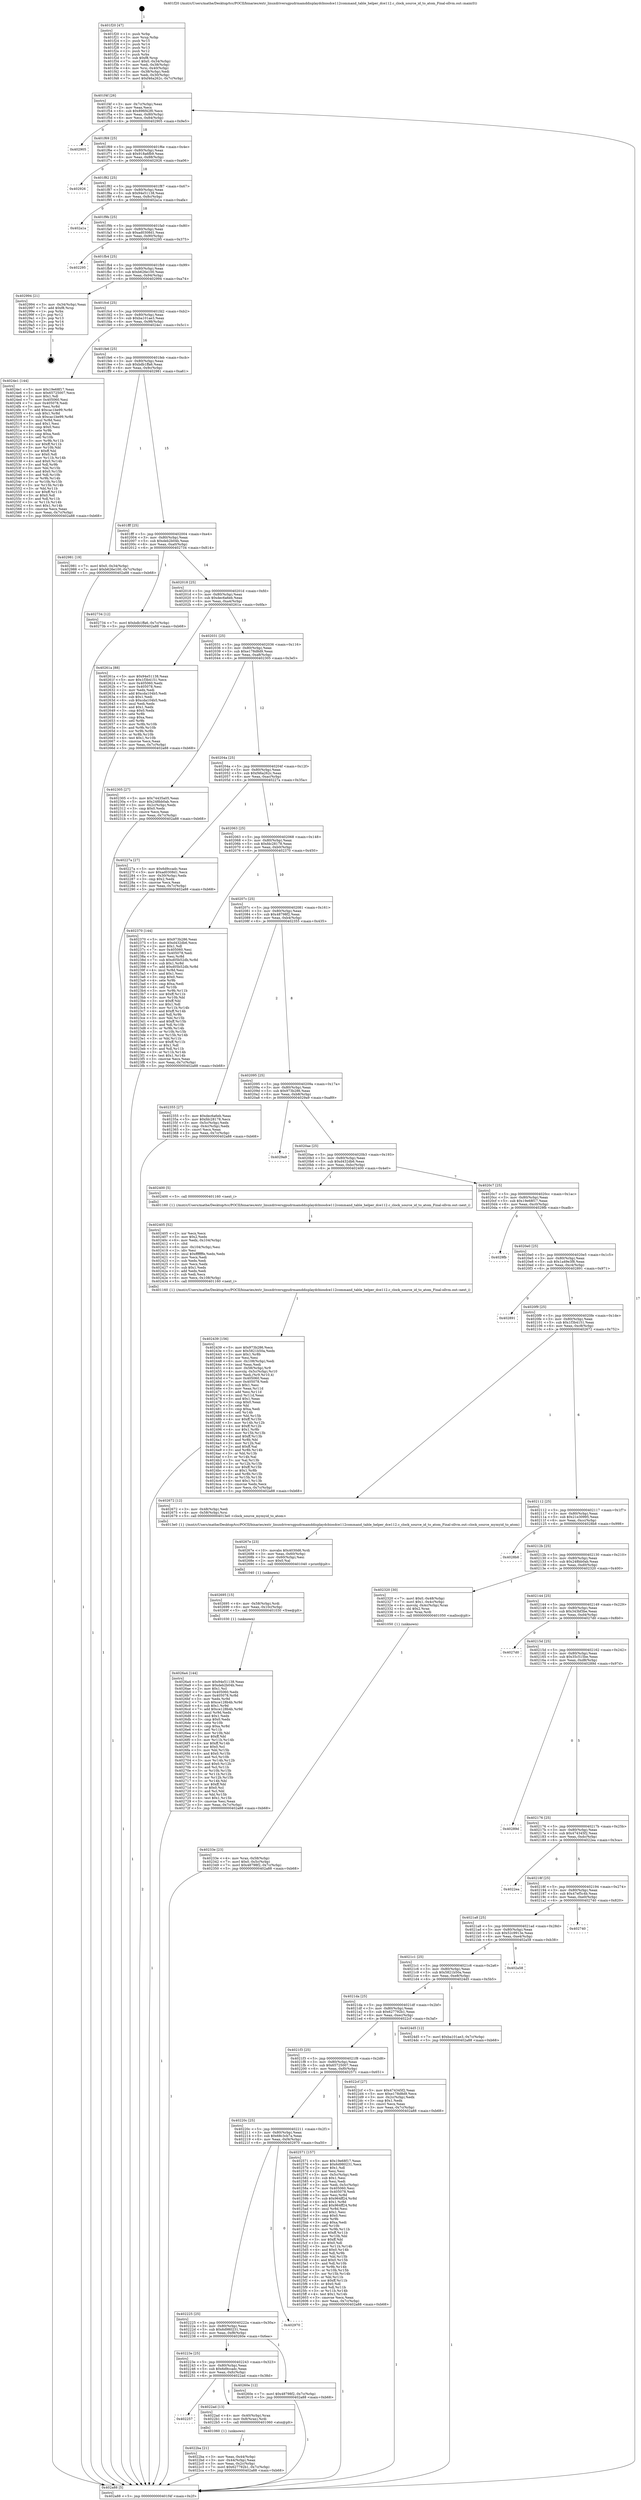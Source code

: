 digraph "0x401f20" {
  label = "0x401f20 (/mnt/c/Users/mathe/Desktop/tcc/POCII/binaries/extr_linuxdriversgpudrmamddisplaydcbiosdce112command_table_helper_dce112.c_clock_source_id_to_atom_Final-ollvm.out::main(0))"
  labelloc = "t"
  node[shape=record]

  Entry [label="",width=0.3,height=0.3,shape=circle,fillcolor=black,style=filled]
  "0x401f4f" [label="{
     0x401f4f [26]\l
     | [instrs]\l
     &nbsp;&nbsp;0x401f4f \<+3\>: mov -0x7c(%rbp),%eax\l
     &nbsp;&nbsp;0x401f52 \<+2\>: mov %eax,%ecx\l
     &nbsp;&nbsp;0x401f54 \<+6\>: sub $0x896f42f0,%ecx\l
     &nbsp;&nbsp;0x401f5a \<+3\>: mov %eax,-0x80(%rbp)\l
     &nbsp;&nbsp;0x401f5d \<+6\>: mov %ecx,-0x84(%rbp)\l
     &nbsp;&nbsp;0x401f63 \<+6\>: je 0000000000402905 \<main+0x9e5\>\l
  }"]
  "0x402905" [label="{
     0x402905\l
  }", style=dashed]
  "0x401f69" [label="{
     0x401f69 [25]\l
     | [instrs]\l
     &nbsp;&nbsp;0x401f69 \<+5\>: jmp 0000000000401f6e \<main+0x4e\>\l
     &nbsp;&nbsp;0x401f6e \<+3\>: mov -0x80(%rbp),%eax\l
     &nbsp;&nbsp;0x401f71 \<+5\>: sub $0x918a6fb9,%eax\l
     &nbsp;&nbsp;0x401f76 \<+6\>: mov %eax,-0x88(%rbp)\l
     &nbsp;&nbsp;0x401f7c \<+6\>: je 0000000000402926 \<main+0xa06\>\l
  }"]
  Exit [label="",width=0.3,height=0.3,shape=circle,fillcolor=black,style=filled,peripheries=2]
  "0x402926" [label="{
     0x402926\l
  }", style=dashed]
  "0x401f82" [label="{
     0x401f82 [25]\l
     | [instrs]\l
     &nbsp;&nbsp;0x401f82 \<+5\>: jmp 0000000000401f87 \<main+0x67\>\l
     &nbsp;&nbsp;0x401f87 \<+3\>: mov -0x80(%rbp),%eax\l
     &nbsp;&nbsp;0x401f8a \<+5\>: sub $0x94e51138,%eax\l
     &nbsp;&nbsp;0x401f8f \<+6\>: mov %eax,-0x8c(%rbp)\l
     &nbsp;&nbsp;0x401f95 \<+6\>: je 0000000000402a1a \<main+0xafa\>\l
  }"]
  "0x4026a4" [label="{
     0x4026a4 [144]\l
     | [instrs]\l
     &nbsp;&nbsp;0x4026a4 \<+5\>: mov $0x94e51138,%eax\l
     &nbsp;&nbsp;0x4026a9 \<+5\>: mov $0xdeb2b04b,%esi\l
     &nbsp;&nbsp;0x4026ae \<+2\>: mov $0x1,%cl\l
     &nbsp;&nbsp;0x4026b0 \<+7\>: mov 0x405060,%edx\l
     &nbsp;&nbsp;0x4026b7 \<+8\>: mov 0x405078,%r8d\l
     &nbsp;&nbsp;0x4026bf \<+3\>: mov %edx,%r9d\l
     &nbsp;&nbsp;0x4026c2 \<+7\>: sub $0xce128b4b,%r9d\l
     &nbsp;&nbsp;0x4026c9 \<+4\>: sub $0x1,%r9d\l
     &nbsp;&nbsp;0x4026cd \<+7\>: add $0xce128b4b,%r9d\l
     &nbsp;&nbsp;0x4026d4 \<+4\>: imul %r9d,%edx\l
     &nbsp;&nbsp;0x4026d8 \<+3\>: and $0x1,%edx\l
     &nbsp;&nbsp;0x4026db \<+3\>: cmp $0x0,%edx\l
     &nbsp;&nbsp;0x4026de \<+4\>: sete %r10b\l
     &nbsp;&nbsp;0x4026e2 \<+4\>: cmp $0xa,%r8d\l
     &nbsp;&nbsp;0x4026e6 \<+4\>: setl %r11b\l
     &nbsp;&nbsp;0x4026ea \<+3\>: mov %r10b,%bl\l
     &nbsp;&nbsp;0x4026ed \<+3\>: xor $0xff,%bl\l
     &nbsp;&nbsp;0x4026f0 \<+3\>: mov %r11b,%r14b\l
     &nbsp;&nbsp;0x4026f3 \<+4\>: xor $0xff,%r14b\l
     &nbsp;&nbsp;0x4026f7 \<+3\>: xor $0x0,%cl\l
     &nbsp;&nbsp;0x4026fa \<+3\>: mov %bl,%r15b\l
     &nbsp;&nbsp;0x4026fd \<+4\>: and $0x0,%r15b\l
     &nbsp;&nbsp;0x402701 \<+3\>: and %cl,%r10b\l
     &nbsp;&nbsp;0x402704 \<+3\>: mov %r14b,%r12b\l
     &nbsp;&nbsp;0x402707 \<+4\>: and $0x0,%r12b\l
     &nbsp;&nbsp;0x40270b \<+3\>: and %cl,%r11b\l
     &nbsp;&nbsp;0x40270e \<+3\>: or %r10b,%r15b\l
     &nbsp;&nbsp;0x402711 \<+3\>: or %r11b,%r12b\l
     &nbsp;&nbsp;0x402714 \<+3\>: xor %r12b,%r15b\l
     &nbsp;&nbsp;0x402717 \<+3\>: or %r14b,%bl\l
     &nbsp;&nbsp;0x40271a \<+3\>: xor $0xff,%bl\l
     &nbsp;&nbsp;0x40271d \<+3\>: or $0x0,%cl\l
     &nbsp;&nbsp;0x402720 \<+2\>: and %cl,%bl\l
     &nbsp;&nbsp;0x402722 \<+3\>: or %bl,%r15b\l
     &nbsp;&nbsp;0x402725 \<+4\>: test $0x1,%r15b\l
     &nbsp;&nbsp;0x402729 \<+3\>: cmovne %esi,%eax\l
     &nbsp;&nbsp;0x40272c \<+3\>: mov %eax,-0x7c(%rbp)\l
     &nbsp;&nbsp;0x40272f \<+5\>: jmp 0000000000402a88 \<main+0xb68\>\l
  }"]
  "0x402a1a" [label="{
     0x402a1a\l
  }", style=dashed]
  "0x401f9b" [label="{
     0x401f9b [25]\l
     | [instrs]\l
     &nbsp;&nbsp;0x401f9b \<+5\>: jmp 0000000000401fa0 \<main+0x80\>\l
     &nbsp;&nbsp;0x401fa0 \<+3\>: mov -0x80(%rbp),%eax\l
     &nbsp;&nbsp;0x401fa3 \<+5\>: sub $0xad0308d1,%eax\l
     &nbsp;&nbsp;0x401fa8 \<+6\>: mov %eax,-0x90(%rbp)\l
     &nbsp;&nbsp;0x401fae \<+6\>: je 0000000000402295 \<main+0x375\>\l
  }"]
  "0x402695" [label="{
     0x402695 [15]\l
     | [instrs]\l
     &nbsp;&nbsp;0x402695 \<+4\>: mov -0x58(%rbp),%rdi\l
     &nbsp;&nbsp;0x402699 \<+6\>: mov %eax,-0x10c(%rbp)\l
     &nbsp;&nbsp;0x40269f \<+5\>: call 0000000000401030 \<free@plt\>\l
     | [calls]\l
     &nbsp;&nbsp;0x401030 \{1\} (unknown)\l
  }"]
  "0x402295" [label="{
     0x402295\l
  }", style=dashed]
  "0x401fb4" [label="{
     0x401fb4 [25]\l
     | [instrs]\l
     &nbsp;&nbsp;0x401fb4 \<+5\>: jmp 0000000000401fb9 \<main+0x99\>\l
     &nbsp;&nbsp;0x401fb9 \<+3\>: mov -0x80(%rbp),%eax\l
     &nbsp;&nbsp;0x401fbc \<+5\>: sub $0xb626e100,%eax\l
     &nbsp;&nbsp;0x401fc1 \<+6\>: mov %eax,-0x94(%rbp)\l
     &nbsp;&nbsp;0x401fc7 \<+6\>: je 0000000000402994 \<main+0xa74\>\l
  }"]
  "0x40267e" [label="{
     0x40267e [23]\l
     | [instrs]\l
     &nbsp;&nbsp;0x40267e \<+10\>: movabs $0x4030d6,%rdi\l
     &nbsp;&nbsp;0x402688 \<+3\>: mov %eax,-0x60(%rbp)\l
     &nbsp;&nbsp;0x40268b \<+3\>: mov -0x60(%rbp),%esi\l
     &nbsp;&nbsp;0x40268e \<+2\>: mov $0x0,%al\l
     &nbsp;&nbsp;0x402690 \<+5\>: call 0000000000401040 \<printf@plt\>\l
     | [calls]\l
     &nbsp;&nbsp;0x401040 \{1\} (unknown)\l
  }"]
  "0x402994" [label="{
     0x402994 [21]\l
     | [instrs]\l
     &nbsp;&nbsp;0x402994 \<+3\>: mov -0x34(%rbp),%eax\l
     &nbsp;&nbsp;0x402997 \<+7\>: add $0xf8,%rsp\l
     &nbsp;&nbsp;0x40299e \<+1\>: pop %rbx\l
     &nbsp;&nbsp;0x40299f \<+2\>: pop %r12\l
     &nbsp;&nbsp;0x4029a1 \<+2\>: pop %r13\l
     &nbsp;&nbsp;0x4029a3 \<+2\>: pop %r14\l
     &nbsp;&nbsp;0x4029a5 \<+2\>: pop %r15\l
     &nbsp;&nbsp;0x4029a7 \<+1\>: pop %rbp\l
     &nbsp;&nbsp;0x4029a8 \<+1\>: ret\l
  }"]
  "0x401fcd" [label="{
     0x401fcd [25]\l
     | [instrs]\l
     &nbsp;&nbsp;0x401fcd \<+5\>: jmp 0000000000401fd2 \<main+0xb2\>\l
     &nbsp;&nbsp;0x401fd2 \<+3\>: mov -0x80(%rbp),%eax\l
     &nbsp;&nbsp;0x401fd5 \<+5\>: sub $0xba101ae3,%eax\l
     &nbsp;&nbsp;0x401fda \<+6\>: mov %eax,-0x98(%rbp)\l
     &nbsp;&nbsp;0x401fe0 \<+6\>: je 00000000004024e1 \<main+0x5c1\>\l
  }"]
  "0x402439" [label="{
     0x402439 [156]\l
     | [instrs]\l
     &nbsp;&nbsp;0x402439 \<+5\>: mov $0x973b286,%ecx\l
     &nbsp;&nbsp;0x40243e \<+5\>: mov $0x5821b50a,%edx\l
     &nbsp;&nbsp;0x402443 \<+3\>: mov $0x1,%r8b\l
     &nbsp;&nbsp;0x402446 \<+2\>: xor %esi,%esi\l
     &nbsp;&nbsp;0x402448 \<+6\>: mov -0x108(%rbp),%edi\l
     &nbsp;&nbsp;0x40244e \<+3\>: imul %eax,%edi\l
     &nbsp;&nbsp;0x402451 \<+4\>: mov -0x58(%rbp),%r9\l
     &nbsp;&nbsp;0x402455 \<+4\>: movslq -0x5c(%rbp),%r10\l
     &nbsp;&nbsp;0x402459 \<+4\>: mov %edi,(%r9,%r10,4)\l
     &nbsp;&nbsp;0x40245d \<+7\>: mov 0x405060,%eax\l
     &nbsp;&nbsp;0x402464 \<+7\>: mov 0x405078,%edi\l
     &nbsp;&nbsp;0x40246b \<+3\>: sub $0x1,%esi\l
     &nbsp;&nbsp;0x40246e \<+3\>: mov %eax,%r11d\l
     &nbsp;&nbsp;0x402471 \<+3\>: add %esi,%r11d\l
     &nbsp;&nbsp;0x402474 \<+4\>: imul %r11d,%eax\l
     &nbsp;&nbsp;0x402478 \<+3\>: and $0x1,%eax\l
     &nbsp;&nbsp;0x40247b \<+3\>: cmp $0x0,%eax\l
     &nbsp;&nbsp;0x40247e \<+3\>: sete %bl\l
     &nbsp;&nbsp;0x402481 \<+3\>: cmp $0xa,%edi\l
     &nbsp;&nbsp;0x402484 \<+4\>: setl %r14b\l
     &nbsp;&nbsp;0x402488 \<+3\>: mov %bl,%r15b\l
     &nbsp;&nbsp;0x40248b \<+4\>: xor $0xff,%r15b\l
     &nbsp;&nbsp;0x40248f \<+3\>: mov %r14b,%r12b\l
     &nbsp;&nbsp;0x402492 \<+4\>: xor $0xff,%r12b\l
     &nbsp;&nbsp;0x402496 \<+4\>: xor $0x1,%r8b\l
     &nbsp;&nbsp;0x40249a \<+3\>: mov %r15b,%r13b\l
     &nbsp;&nbsp;0x40249d \<+4\>: and $0xff,%r13b\l
     &nbsp;&nbsp;0x4024a1 \<+3\>: and %r8b,%bl\l
     &nbsp;&nbsp;0x4024a4 \<+3\>: mov %r12b,%al\l
     &nbsp;&nbsp;0x4024a7 \<+2\>: and $0xff,%al\l
     &nbsp;&nbsp;0x4024a9 \<+3\>: and %r8b,%r14b\l
     &nbsp;&nbsp;0x4024ac \<+3\>: or %bl,%r13b\l
     &nbsp;&nbsp;0x4024af \<+3\>: or %r14b,%al\l
     &nbsp;&nbsp;0x4024b2 \<+3\>: xor %al,%r13b\l
     &nbsp;&nbsp;0x4024b5 \<+3\>: or %r12b,%r15b\l
     &nbsp;&nbsp;0x4024b8 \<+4\>: xor $0xff,%r15b\l
     &nbsp;&nbsp;0x4024bc \<+4\>: or $0x1,%r8b\l
     &nbsp;&nbsp;0x4024c0 \<+3\>: and %r8b,%r15b\l
     &nbsp;&nbsp;0x4024c3 \<+3\>: or %r15b,%r13b\l
     &nbsp;&nbsp;0x4024c6 \<+4\>: test $0x1,%r13b\l
     &nbsp;&nbsp;0x4024ca \<+3\>: cmovne %edx,%ecx\l
     &nbsp;&nbsp;0x4024cd \<+3\>: mov %ecx,-0x7c(%rbp)\l
     &nbsp;&nbsp;0x4024d0 \<+5\>: jmp 0000000000402a88 \<main+0xb68\>\l
  }"]
  "0x4024e1" [label="{
     0x4024e1 [144]\l
     | [instrs]\l
     &nbsp;&nbsp;0x4024e1 \<+5\>: mov $0x19e68f17,%eax\l
     &nbsp;&nbsp;0x4024e6 \<+5\>: mov $0x65725007,%ecx\l
     &nbsp;&nbsp;0x4024eb \<+2\>: mov $0x1,%dl\l
     &nbsp;&nbsp;0x4024ed \<+7\>: mov 0x405060,%esi\l
     &nbsp;&nbsp;0x4024f4 \<+7\>: mov 0x405078,%edi\l
     &nbsp;&nbsp;0x4024fb \<+3\>: mov %esi,%r8d\l
     &nbsp;&nbsp;0x4024fe \<+7\>: add $0xcac1be99,%r8d\l
     &nbsp;&nbsp;0x402505 \<+4\>: sub $0x1,%r8d\l
     &nbsp;&nbsp;0x402509 \<+7\>: sub $0xcac1be99,%r8d\l
     &nbsp;&nbsp;0x402510 \<+4\>: imul %r8d,%esi\l
     &nbsp;&nbsp;0x402514 \<+3\>: and $0x1,%esi\l
     &nbsp;&nbsp;0x402517 \<+3\>: cmp $0x0,%esi\l
     &nbsp;&nbsp;0x40251a \<+4\>: sete %r9b\l
     &nbsp;&nbsp;0x40251e \<+3\>: cmp $0xa,%edi\l
     &nbsp;&nbsp;0x402521 \<+4\>: setl %r10b\l
     &nbsp;&nbsp;0x402525 \<+3\>: mov %r9b,%r11b\l
     &nbsp;&nbsp;0x402528 \<+4\>: xor $0xff,%r11b\l
     &nbsp;&nbsp;0x40252c \<+3\>: mov %r10b,%bl\l
     &nbsp;&nbsp;0x40252f \<+3\>: xor $0xff,%bl\l
     &nbsp;&nbsp;0x402532 \<+3\>: xor $0x0,%dl\l
     &nbsp;&nbsp;0x402535 \<+3\>: mov %r11b,%r14b\l
     &nbsp;&nbsp;0x402538 \<+4\>: and $0x0,%r14b\l
     &nbsp;&nbsp;0x40253c \<+3\>: and %dl,%r9b\l
     &nbsp;&nbsp;0x40253f \<+3\>: mov %bl,%r15b\l
     &nbsp;&nbsp;0x402542 \<+4\>: and $0x0,%r15b\l
     &nbsp;&nbsp;0x402546 \<+3\>: and %dl,%r10b\l
     &nbsp;&nbsp;0x402549 \<+3\>: or %r9b,%r14b\l
     &nbsp;&nbsp;0x40254c \<+3\>: or %r10b,%r15b\l
     &nbsp;&nbsp;0x40254f \<+3\>: xor %r15b,%r14b\l
     &nbsp;&nbsp;0x402552 \<+3\>: or %bl,%r11b\l
     &nbsp;&nbsp;0x402555 \<+4\>: xor $0xff,%r11b\l
     &nbsp;&nbsp;0x402559 \<+3\>: or $0x0,%dl\l
     &nbsp;&nbsp;0x40255c \<+3\>: and %dl,%r11b\l
     &nbsp;&nbsp;0x40255f \<+3\>: or %r11b,%r14b\l
     &nbsp;&nbsp;0x402562 \<+4\>: test $0x1,%r14b\l
     &nbsp;&nbsp;0x402566 \<+3\>: cmovne %ecx,%eax\l
     &nbsp;&nbsp;0x402569 \<+3\>: mov %eax,-0x7c(%rbp)\l
     &nbsp;&nbsp;0x40256c \<+5\>: jmp 0000000000402a88 \<main+0xb68\>\l
  }"]
  "0x401fe6" [label="{
     0x401fe6 [25]\l
     | [instrs]\l
     &nbsp;&nbsp;0x401fe6 \<+5\>: jmp 0000000000401feb \<main+0xcb\>\l
     &nbsp;&nbsp;0x401feb \<+3\>: mov -0x80(%rbp),%eax\l
     &nbsp;&nbsp;0x401fee \<+5\>: sub $0xbdb1ffa6,%eax\l
     &nbsp;&nbsp;0x401ff3 \<+6\>: mov %eax,-0x9c(%rbp)\l
     &nbsp;&nbsp;0x401ff9 \<+6\>: je 0000000000402981 \<main+0xa61\>\l
  }"]
  "0x402405" [label="{
     0x402405 [52]\l
     | [instrs]\l
     &nbsp;&nbsp;0x402405 \<+2\>: xor %ecx,%ecx\l
     &nbsp;&nbsp;0x402407 \<+5\>: mov $0x2,%edx\l
     &nbsp;&nbsp;0x40240c \<+6\>: mov %edx,-0x104(%rbp)\l
     &nbsp;&nbsp;0x402412 \<+1\>: cltd\l
     &nbsp;&nbsp;0x402413 \<+6\>: mov -0x104(%rbp),%esi\l
     &nbsp;&nbsp;0x402419 \<+2\>: idiv %esi\l
     &nbsp;&nbsp;0x40241b \<+6\>: imul $0xfffffffe,%edx,%edx\l
     &nbsp;&nbsp;0x402421 \<+2\>: mov %ecx,%edi\l
     &nbsp;&nbsp;0x402423 \<+2\>: sub %edx,%edi\l
     &nbsp;&nbsp;0x402425 \<+2\>: mov %ecx,%edx\l
     &nbsp;&nbsp;0x402427 \<+3\>: sub $0x1,%edx\l
     &nbsp;&nbsp;0x40242a \<+2\>: add %edx,%edi\l
     &nbsp;&nbsp;0x40242c \<+2\>: sub %edi,%ecx\l
     &nbsp;&nbsp;0x40242e \<+6\>: mov %ecx,-0x108(%rbp)\l
     &nbsp;&nbsp;0x402434 \<+5\>: call 0000000000401160 \<next_i\>\l
     | [calls]\l
     &nbsp;&nbsp;0x401160 \{1\} (/mnt/c/Users/mathe/Desktop/tcc/POCII/binaries/extr_linuxdriversgpudrmamddisplaydcbiosdce112command_table_helper_dce112.c_clock_source_id_to_atom_Final-ollvm.out::next_i)\l
  }"]
  "0x402981" [label="{
     0x402981 [19]\l
     | [instrs]\l
     &nbsp;&nbsp;0x402981 \<+7\>: movl $0x0,-0x34(%rbp)\l
     &nbsp;&nbsp;0x402988 \<+7\>: movl $0xb626e100,-0x7c(%rbp)\l
     &nbsp;&nbsp;0x40298f \<+5\>: jmp 0000000000402a88 \<main+0xb68\>\l
  }"]
  "0x401fff" [label="{
     0x401fff [25]\l
     | [instrs]\l
     &nbsp;&nbsp;0x401fff \<+5\>: jmp 0000000000402004 \<main+0xe4\>\l
     &nbsp;&nbsp;0x402004 \<+3\>: mov -0x80(%rbp),%eax\l
     &nbsp;&nbsp;0x402007 \<+5\>: sub $0xdeb2b04b,%eax\l
     &nbsp;&nbsp;0x40200c \<+6\>: mov %eax,-0xa0(%rbp)\l
     &nbsp;&nbsp;0x402012 \<+6\>: je 0000000000402734 \<main+0x814\>\l
  }"]
  "0x40233e" [label="{
     0x40233e [23]\l
     | [instrs]\l
     &nbsp;&nbsp;0x40233e \<+4\>: mov %rax,-0x58(%rbp)\l
     &nbsp;&nbsp;0x402342 \<+7\>: movl $0x0,-0x5c(%rbp)\l
     &nbsp;&nbsp;0x402349 \<+7\>: movl $0x48798f2,-0x7c(%rbp)\l
     &nbsp;&nbsp;0x402350 \<+5\>: jmp 0000000000402a88 \<main+0xb68\>\l
  }"]
  "0x402734" [label="{
     0x402734 [12]\l
     | [instrs]\l
     &nbsp;&nbsp;0x402734 \<+7\>: movl $0xbdb1ffa6,-0x7c(%rbp)\l
     &nbsp;&nbsp;0x40273b \<+5\>: jmp 0000000000402a88 \<main+0xb68\>\l
  }"]
  "0x402018" [label="{
     0x402018 [25]\l
     | [instrs]\l
     &nbsp;&nbsp;0x402018 \<+5\>: jmp 000000000040201d \<main+0xfd\>\l
     &nbsp;&nbsp;0x40201d \<+3\>: mov -0x80(%rbp),%eax\l
     &nbsp;&nbsp;0x402020 \<+5\>: sub $0xdec6a6eb,%eax\l
     &nbsp;&nbsp;0x402025 \<+6\>: mov %eax,-0xa4(%rbp)\l
     &nbsp;&nbsp;0x40202b \<+6\>: je 000000000040261a \<main+0x6fa\>\l
  }"]
  "0x4022ba" [label="{
     0x4022ba [21]\l
     | [instrs]\l
     &nbsp;&nbsp;0x4022ba \<+3\>: mov %eax,-0x44(%rbp)\l
     &nbsp;&nbsp;0x4022bd \<+3\>: mov -0x44(%rbp),%eax\l
     &nbsp;&nbsp;0x4022c0 \<+3\>: mov %eax,-0x2c(%rbp)\l
     &nbsp;&nbsp;0x4022c3 \<+7\>: movl $0x627792b1,-0x7c(%rbp)\l
     &nbsp;&nbsp;0x4022ca \<+5\>: jmp 0000000000402a88 \<main+0xb68\>\l
  }"]
  "0x40261a" [label="{
     0x40261a [88]\l
     | [instrs]\l
     &nbsp;&nbsp;0x40261a \<+5\>: mov $0x94e51138,%eax\l
     &nbsp;&nbsp;0x40261f \<+5\>: mov $0x1f3b4151,%ecx\l
     &nbsp;&nbsp;0x402624 \<+7\>: mov 0x405060,%edx\l
     &nbsp;&nbsp;0x40262b \<+7\>: mov 0x405078,%esi\l
     &nbsp;&nbsp;0x402632 \<+2\>: mov %edx,%edi\l
     &nbsp;&nbsp;0x402634 \<+6\>: add $0xcda104b5,%edi\l
     &nbsp;&nbsp;0x40263a \<+3\>: sub $0x1,%edi\l
     &nbsp;&nbsp;0x40263d \<+6\>: sub $0xcda104b5,%edi\l
     &nbsp;&nbsp;0x402643 \<+3\>: imul %edi,%edx\l
     &nbsp;&nbsp;0x402646 \<+3\>: and $0x1,%edx\l
     &nbsp;&nbsp;0x402649 \<+3\>: cmp $0x0,%edx\l
     &nbsp;&nbsp;0x40264c \<+4\>: sete %r8b\l
     &nbsp;&nbsp;0x402650 \<+3\>: cmp $0xa,%esi\l
     &nbsp;&nbsp;0x402653 \<+4\>: setl %r9b\l
     &nbsp;&nbsp;0x402657 \<+3\>: mov %r8b,%r10b\l
     &nbsp;&nbsp;0x40265a \<+3\>: and %r9b,%r10b\l
     &nbsp;&nbsp;0x40265d \<+3\>: xor %r9b,%r8b\l
     &nbsp;&nbsp;0x402660 \<+3\>: or %r8b,%r10b\l
     &nbsp;&nbsp;0x402663 \<+4\>: test $0x1,%r10b\l
     &nbsp;&nbsp;0x402667 \<+3\>: cmovne %ecx,%eax\l
     &nbsp;&nbsp;0x40266a \<+3\>: mov %eax,-0x7c(%rbp)\l
     &nbsp;&nbsp;0x40266d \<+5\>: jmp 0000000000402a88 \<main+0xb68\>\l
  }"]
  "0x402031" [label="{
     0x402031 [25]\l
     | [instrs]\l
     &nbsp;&nbsp;0x402031 \<+5\>: jmp 0000000000402036 \<main+0x116\>\l
     &nbsp;&nbsp;0x402036 \<+3\>: mov -0x80(%rbp),%eax\l
     &nbsp;&nbsp;0x402039 \<+5\>: sub $0xe178d8d9,%eax\l
     &nbsp;&nbsp;0x40203e \<+6\>: mov %eax,-0xa8(%rbp)\l
     &nbsp;&nbsp;0x402044 \<+6\>: je 0000000000402305 \<main+0x3e5\>\l
  }"]
  "0x402257" [label="{
     0x402257\l
  }", style=dashed]
  "0x402305" [label="{
     0x402305 [27]\l
     | [instrs]\l
     &nbsp;&nbsp;0x402305 \<+5\>: mov $0x74435a05,%eax\l
     &nbsp;&nbsp;0x40230a \<+5\>: mov $0x248bb0ab,%ecx\l
     &nbsp;&nbsp;0x40230f \<+3\>: mov -0x2c(%rbp),%edx\l
     &nbsp;&nbsp;0x402312 \<+3\>: cmp $0x0,%edx\l
     &nbsp;&nbsp;0x402315 \<+3\>: cmove %ecx,%eax\l
     &nbsp;&nbsp;0x402318 \<+3\>: mov %eax,-0x7c(%rbp)\l
     &nbsp;&nbsp;0x40231b \<+5\>: jmp 0000000000402a88 \<main+0xb68\>\l
  }"]
  "0x40204a" [label="{
     0x40204a [25]\l
     | [instrs]\l
     &nbsp;&nbsp;0x40204a \<+5\>: jmp 000000000040204f \<main+0x12f\>\l
     &nbsp;&nbsp;0x40204f \<+3\>: mov -0x80(%rbp),%eax\l
     &nbsp;&nbsp;0x402052 \<+5\>: sub $0xf46a262c,%eax\l
     &nbsp;&nbsp;0x402057 \<+6\>: mov %eax,-0xac(%rbp)\l
     &nbsp;&nbsp;0x40205d \<+6\>: je 000000000040227a \<main+0x35a\>\l
  }"]
  "0x4022ad" [label="{
     0x4022ad [13]\l
     | [instrs]\l
     &nbsp;&nbsp;0x4022ad \<+4\>: mov -0x40(%rbp),%rax\l
     &nbsp;&nbsp;0x4022b1 \<+4\>: mov 0x8(%rax),%rdi\l
     &nbsp;&nbsp;0x4022b5 \<+5\>: call 0000000000401060 \<atoi@plt\>\l
     | [calls]\l
     &nbsp;&nbsp;0x401060 \{1\} (unknown)\l
  }"]
  "0x40227a" [label="{
     0x40227a [27]\l
     | [instrs]\l
     &nbsp;&nbsp;0x40227a \<+5\>: mov $0x6d9ccadc,%eax\l
     &nbsp;&nbsp;0x40227f \<+5\>: mov $0xad0308d1,%ecx\l
     &nbsp;&nbsp;0x402284 \<+3\>: mov -0x30(%rbp),%edx\l
     &nbsp;&nbsp;0x402287 \<+3\>: cmp $0x2,%edx\l
     &nbsp;&nbsp;0x40228a \<+3\>: cmovne %ecx,%eax\l
     &nbsp;&nbsp;0x40228d \<+3\>: mov %eax,-0x7c(%rbp)\l
     &nbsp;&nbsp;0x402290 \<+5\>: jmp 0000000000402a88 \<main+0xb68\>\l
  }"]
  "0x402063" [label="{
     0x402063 [25]\l
     | [instrs]\l
     &nbsp;&nbsp;0x402063 \<+5\>: jmp 0000000000402068 \<main+0x148\>\l
     &nbsp;&nbsp;0x402068 \<+3\>: mov -0x80(%rbp),%eax\l
     &nbsp;&nbsp;0x40206b \<+5\>: sub $0xfdc28178,%eax\l
     &nbsp;&nbsp;0x402070 \<+6\>: mov %eax,-0xb0(%rbp)\l
     &nbsp;&nbsp;0x402076 \<+6\>: je 0000000000402370 \<main+0x450\>\l
  }"]
  "0x402a88" [label="{
     0x402a88 [5]\l
     | [instrs]\l
     &nbsp;&nbsp;0x402a88 \<+5\>: jmp 0000000000401f4f \<main+0x2f\>\l
  }"]
  "0x401f20" [label="{
     0x401f20 [47]\l
     | [instrs]\l
     &nbsp;&nbsp;0x401f20 \<+1\>: push %rbp\l
     &nbsp;&nbsp;0x401f21 \<+3\>: mov %rsp,%rbp\l
     &nbsp;&nbsp;0x401f24 \<+2\>: push %r15\l
     &nbsp;&nbsp;0x401f26 \<+2\>: push %r14\l
     &nbsp;&nbsp;0x401f28 \<+2\>: push %r13\l
     &nbsp;&nbsp;0x401f2a \<+2\>: push %r12\l
     &nbsp;&nbsp;0x401f2c \<+1\>: push %rbx\l
     &nbsp;&nbsp;0x401f2d \<+7\>: sub $0xf8,%rsp\l
     &nbsp;&nbsp;0x401f34 \<+7\>: movl $0x0,-0x34(%rbp)\l
     &nbsp;&nbsp;0x401f3b \<+3\>: mov %edi,-0x38(%rbp)\l
     &nbsp;&nbsp;0x401f3e \<+4\>: mov %rsi,-0x40(%rbp)\l
     &nbsp;&nbsp;0x401f42 \<+3\>: mov -0x38(%rbp),%edi\l
     &nbsp;&nbsp;0x401f45 \<+3\>: mov %edi,-0x30(%rbp)\l
     &nbsp;&nbsp;0x401f48 \<+7\>: movl $0xf46a262c,-0x7c(%rbp)\l
  }"]
  "0x40223e" [label="{
     0x40223e [25]\l
     | [instrs]\l
     &nbsp;&nbsp;0x40223e \<+5\>: jmp 0000000000402243 \<main+0x323\>\l
     &nbsp;&nbsp;0x402243 \<+3\>: mov -0x80(%rbp),%eax\l
     &nbsp;&nbsp;0x402246 \<+5\>: sub $0x6d9ccadc,%eax\l
     &nbsp;&nbsp;0x40224b \<+6\>: mov %eax,-0xfc(%rbp)\l
     &nbsp;&nbsp;0x402251 \<+6\>: je 00000000004022ad \<main+0x38d\>\l
  }"]
  "0x402370" [label="{
     0x402370 [144]\l
     | [instrs]\l
     &nbsp;&nbsp;0x402370 \<+5\>: mov $0x973b286,%eax\l
     &nbsp;&nbsp;0x402375 \<+5\>: mov $0xd432db6,%ecx\l
     &nbsp;&nbsp;0x40237a \<+2\>: mov $0x1,%dl\l
     &nbsp;&nbsp;0x40237c \<+7\>: mov 0x405060,%esi\l
     &nbsp;&nbsp;0x402383 \<+7\>: mov 0x405078,%edi\l
     &nbsp;&nbsp;0x40238a \<+3\>: mov %esi,%r8d\l
     &nbsp;&nbsp;0x40238d \<+7\>: sub $0xd05b52db,%r8d\l
     &nbsp;&nbsp;0x402394 \<+4\>: sub $0x1,%r8d\l
     &nbsp;&nbsp;0x402398 \<+7\>: add $0xd05b52db,%r8d\l
     &nbsp;&nbsp;0x40239f \<+4\>: imul %r8d,%esi\l
     &nbsp;&nbsp;0x4023a3 \<+3\>: and $0x1,%esi\l
     &nbsp;&nbsp;0x4023a6 \<+3\>: cmp $0x0,%esi\l
     &nbsp;&nbsp;0x4023a9 \<+4\>: sete %r9b\l
     &nbsp;&nbsp;0x4023ad \<+3\>: cmp $0xa,%edi\l
     &nbsp;&nbsp;0x4023b0 \<+4\>: setl %r10b\l
     &nbsp;&nbsp;0x4023b4 \<+3\>: mov %r9b,%r11b\l
     &nbsp;&nbsp;0x4023b7 \<+4\>: xor $0xff,%r11b\l
     &nbsp;&nbsp;0x4023bb \<+3\>: mov %r10b,%bl\l
     &nbsp;&nbsp;0x4023be \<+3\>: xor $0xff,%bl\l
     &nbsp;&nbsp;0x4023c1 \<+3\>: xor $0x1,%dl\l
     &nbsp;&nbsp;0x4023c4 \<+3\>: mov %r11b,%r14b\l
     &nbsp;&nbsp;0x4023c7 \<+4\>: and $0xff,%r14b\l
     &nbsp;&nbsp;0x4023cb \<+3\>: and %dl,%r9b\l
     &nbsp;&nbsp;0x4023ce \<+3\>: mov %bl,%r15b\l
     &nbsp;&nbsp;0x4023d1 \<+4\>: and $0xff,%r15b\l
     &nbsp;&nbsp;0x4023d5 \<+3\>: and %dl,%r10b\l
     &nbsp;&nbsp;0x4023d8 \<+3\>: or %r9b,%r14b\l
     &nbsp;&nbsp;0x4023db \<+3\>: or %r10b,%r15b\l
     &nbsp;&nbsp;0x4023de \<+3\>: xor %r15b,%r14b\l
     &nbsp;&nbsp;0x4023e1 \<+3\>: or %bl,%r11b\l
     &nbsp;&nbsp;0x4023e4 \<+4\>: xor $0xff,%r11b\l
     &nbsp;&nbsp;0x4023e8 \<+3\>: or $0x1,%dl\l
     &nbsp;&nbsp;0x4023eb \<+3\>: and %dl,%r11b\l
     &nbsp;&nbsp;0x4023ee \<+3\>: or %r11b,%r14b\l
     &nbsp;&nbsp;0x4023f1 \<+4\>: test $0x1,%r14b\l
     &nbsp;&nbsp;0x4023f5 \<+3\>: cmovne %ecx,%eax\l
     &nbsp;&nbsp;0x4023f8 \<+3\>: mov %eax,-0x7c(%rbp)\l
     &nbsp;&nbsp;0x4023fb \<+5\>: jmp 0000000000402a88 \<main+0xb68\>\l
  }"]
  "0x40207c" [label="{
     0x40207c [25]\l
     | [instrs]\l
     &nbsp;&nbsp;0x40207c \<+5\>: jmp 0000000000402081 \<main+0x161\>\l
     &nbsp;&nbsp;0x402081 \<+3\>: mov -0x80(%rbp),%eax\l
     &nbsp;&nbsp;0x402084 \<+5\>: sub $0x48798f2,%eax\l
     &nbsp;&nbsp;0x402089 \<+6\>: mov %eax,-0xb4(%rbp)\l
     &nbsp;&nbsp;0x40208f \<+6\>: je 0000000000402355 \<main+0x435\>\l
  }"]
  "0x40260e" [label="{
     0x40260e [12]\l
     | [instrs]\l
     &nbsp;&nbsp;0x40260e \<+7\>: movl $0x48798f2,-0x7c(%rbp)\l
     &nbsp;&nbsp;0x402615 \<+5\>: jmp 0000000000402a88 \<main+0xb68\>\l
  }"]
  "0x402355" [label="{
     0x402355 [27]\l
     | [instrs]\l
     &nbsp;&nbsp;0x402355 \<+5\>: mov $0xdec6a6eb,%eax\l
     &nbsp;&nbsp;0x40235a \<+5\>: mov $0xfdc28178,%ecx\l
     &nbsp;&nbsp;0x40235f \<+3\>: mov -0x5c(%rbp),%edx\l
     &nbsp;&nbsp;0x402362 \<+3\>: cmp -0x4c(%rbp),%edx\l
     &nbsp;&nbsp;0x402365 \<+3\>: cmovl %ecx,%eax\l
     &nbsp;&nbsp;0x402368 \<+3\>: mov %eax,-0x7c(%rbp)\l
     &nbsp;&nbsp;0x40236b \<+5\>: jmp 0000000000402a88 \<main+0xb68\>\l
  }"]
  "0x402095" [label="{
     0x402095 [25]\l
     | [instrs]\l
     &nbsp;&nbsp;0x402095 \<+5\>: jmp 000000000040209a \<main+0x17a\>\l
     &nbsp;&nbsp;0x40209a \<+3\>: mov -0x80(%rbp),%eax\l
     &nbsp;&nbsp;0x40209d \<+5\>: sub $0x973b286,%eax\l
     &nbsp;&nbsp;0x4020a2 \<+6\>: mov %eax,-0xb8(%rbp)\l
     &nbsp;&nbsp;0x4020a8 \<+6\>: je 00000000004029a9 \<main+0xa89\>\l
  }"]
  "0x402225" [label="{
     0x402225 [25]\l
     | [instrs]\l
     &nbsp;&nbsp;0x402225 \<+5\>: jmp 000000000040222a \<main+0x30a\>\l
     &nbsp;&nbsp;0x40222a \<+3\>: mov -0x80(%rbp),%eax\l
     &nbsp;&nbsp;0x40222d \<+5\>: sub $0x6d980231,%eax\l
     &nbsp;&nbsp;0x402232 \<+6\>: mov %eax,-0xf8(%rbp)\l
     &nbsp;&nbsp;0x402238 \<+6\>: je 000000000040260e \<main+0x6ee\>\l
  }"]
  "0x4029a9" [label="{
     0x4029a9\l
  }", style=dashed]
  "0x4020ae" [label="{
     0x4020ae [25]\l
     | [instrs]\l
     &nbsp;&nbsp;0x4020ae \<+5\>: jmp 00000000004020b3 \<main+0x193\>\l
     &nbsp;&nbsp;0x4020b3 \<+3\>: mov -0x80(%rbp),%eax\l
     &nbsp;&nbsp;0x4020b6 \<+5\>: sub $0xd432db6,%eax\l
     &nbsp;&nbsp;0x4020bb \<+6\>: mov %eax,-0xbc(%rbp)\l
     &nbsp;&nbsp;0x4020c1 \<+6\>: je 0000000000402400 \<main+0x4e0\>\l
  }"]
  "0x402970" [label="{
     0x402970\l
  }", style=dashed]
  "0x402400" [label="{
     0x402400 [5]\l
     | [instrs]\l
     &nbsp;&nbsp;0x402400 \<+5\>: call 0000000000401160 \<next_i\>\l
     | [calls]\l
     &nbsp;&nbsp;0x401160 \{1\} (/mnt/c/Users/mathe/Desktop/tcc/POCII/binaries/extr_linuxdriversgpudrmamddisplaydcbiosdce112command_table_helper_dce112.c_clock_source_id_to_atom_Final-ollvm.out::next_i)\l
  }"]
  "0x4020c7" [label="{
     0x4020c7 [25]\l
     | [instrs]\l
     &nbsp;&nbsp;0x4020c7 \<+5\>: jmp 00000000004020cc \<main+0x1ac\>\l
     &nbsp;&nbsp;0x4020cc \<+3\>: mov -0x80(%rbp),%eax\l
     &nbsp;&nbsp;0x4020cf \<+5\>: sub $0x19e68f17,%eax\l
     &nbsp;&nbsp;0x4020d4 \<+6\>: mov %eax,-0xc0(%rbp)\l
     &nbsp;&nbsp;0x4020da \<+6\>: je 00000000004029fb \<main+0xadb\>\l
  }"]
  "0x40220c" [label="{
     0x40220c [25]\l
     | [instrs]\l
     &nbsp;&nbsp;0x40220c \<+5\>: jmp 0000000000402211 \<main+0x2f1\>\l
     &nbsp;&nbsp;0x402211 \<+3\>: mov -0x80(%rbp),%eax\l
     &nbsp;&nbsp;0x402214 \<+5\>: sub $0x68c3cb7a,%eax\l
     &nbsp;&nbsp;0x402219 \<+6\>: mov %eax,-0xf4(%rbp)\l
     &nbsp;&nbsp;0x40221f \<+6\>: je 0000000000402970 \<main+0xa50\>\l
  }"]
  "0x4029fb" [label="{
     0x4029fb\l
  }", style=dashed]
  "0x4020e0" [label="{
     0x4020e0 [25]\l
     | [instrs]\l
     &nbsp;&nbsp;0x4020e0 \<+5\>: jmp 00000000004020e5 \<main+0x1c5\>\l
     &nbsp;&nbsp;0x4020e5 \<+3\>: mov -0x80(%rbp),%eax\l
     &nbsp;&nbsp;0x4020e8 \<+5\>: sub $0x1a49e3f8,%eax\l
     &nbsp;&nbsp;0x4020ed \<+6\>: mov %eax,-0xc4(%rbp)\l
     &nbsp;&nbsp;0x4020f3 \<+6\>: je 0000000000402891 \<main+0x971\>\l
  }"]
  "0x402571" [label="{
     0x402571 [157]\l
     | [instrs]\l
     &nbsp;&nbsp;0x402571 \<+5\>: mov $0x19e68f17,%eax\l
     &nbsp;&nbsp;0x402576 \<+5\>: mov $0x6d980231,%ecx\l
     &nbsp;&nbsp;0x40257b \<+2\>: mov $0x1,%dl\l
     &nbsp;&nbsp;0x40257d \<+2\>: xor %esi,%esi\l
     &nbsp;&nbsp;0x40257f \<+3\>: mov -0x5c(%rbp),%edi\l
     &nbsp;&nbsp;0x402582 \<+3\>: sub $0x1,%esi\l
     &nbsp;&nbsp;0x402585 \<+2\>: sub %esi,%edi\l
     &nbsp;&nbsp;0x402587 \<+3\>: mov %edi,-0x5c(%rbp)\l
     &nbsp;&nbsp;0x40258a \<+7\>: mov 0x405060,%esi\l
     &nbsp;&nbsp;0x402591 \<+7\>: mov 0x405078,%edi\l
     &nbsp;&nbsp;0x402598 \<+3\>: mov %esi,%r8d\l
     &nbsp;&nbsp;0x40259b \<+7\>: sub $0x964ff24,%r8d\l
     &nbsp;&nbsp;0x4025a2 \<+4\>: sub $0x1,%r8d\l
     &nbsp;&nbsp;0x4025a6 \<+7\>: add $0x964ff24,%r8d\l
     &nbsp;&nbsp;0x4025ad \<+4\>: imul %r8d,%esi\l
     &nbsp;&nbsp;0x4025b1 \<+3\>: and $0x1,%esi\l
     &nbsp;&nbsp;0x4025b4 \<+3\>: cmp $0x0,%esi\l
     &nbsp;&nbsp;0x4025b7 \<+4\>: sete %r9b\l
     &nbsp;&nbsp;0x4025bb \<+3\>: cmp $0xa,%edi\l
     &nbsp;&nbsp;0x4025be \<+4\>: setl %r10b\l
     &nbsp;&nbsp;0x4025c2 \<+3\>: mov %r9b,%r11b\l
     &nbsp;&nbsp;0x4025c5 \<+4\>: xor $0xff,%r11b\l
     &nbsp;&nbsp;0x4025c9 \<+3\>: mov %r10b,%bl\l
     &nbsp;&nbsp;0x4025cc \<+3\>: xor $0xff,%bl\l
     &nbsp;&nbsp;0x4025cf \<+3\>: xor $0x0,%dl\l
     &nbsp;&nbsp;0x4025d2 \<+3\>: mov %r11b,%r14b\l
     &nbsp;&nbsp;0x4025d5 \<+4\>: and $0x0,%r14b\l
     &nbsp;&nbsp;0x4025d9 \<+3\>: and %dl,%r9b\l
     &nbsp;&nbsp;0x4025dc \<+3\>: mov %bl,%r15b\l
     &nbsp;&nbsp;0x4025df \<+4\>: and $0x0,%r15b\l
     &nbsp;&nbsp;0x4025e3 \<+3\>: and %dl,%r10b\l
     &nbsp;&nbsp;0x4025e6 \<+3\>: or %r9b,%r14b\l
     &nbsp;&nbsp;0x4025e9 \<+3\>: or %r10b,%r15b\l
     &nbsp;&nbsp;0x4025ec \<+3\>: xor %r15b,%r14b\l
     &nbsp;&nbsp;0x4025ef \<+3\>: or %bl,%r11b\l
     &nbsp;&nbsp;0x4025f2 \<+4\>: xor $0xff,%r11b\l
     &nbsp;&nbsp;0x4025f6 \<+3\>: or $0x0,%dl\l
     &nbsp;&nbsp;0x4025f9 \<+3\>: and %dl,%r11b\l
     &nbsp;&nbsp;0x4025fc \<+3\>: or %r11b,%r14b\l
     &nbsp;&nbsp;0x4025ff \<+4\>: test $0x1,%r14b\l
     &nbsp;&nbsp;0x402603 \<+3\>: cmovne %ecx,%eax\l
     &nbsp;&nbsp;0x402606 \<+3\>: mov %eax,-0x7c(%rbp)\l
     &nbsp;&nbsp;0x402609 \<+5\>: jmp 0000000000402a88 \<main+0xb68\>\l
  }"]
  "0x402891" [label="{
     0x402891\l
  }", style=dashed]
  "0x4020f9" [label="{
     0x4020f9 [25]\l
     | [instrs]\l
     &nbsp;&nbsp;0x4020f9 \<+5\>: jmp 00000000004020fe \<main+0x1de\>\l
     &nbsp;&nbsp;0x4020fe \<+3\>: mov -0x80(%rbp),%eax\l
     &nbsp;&nbsp;0x402101 \<+5\>: sub $0x1f3b4151,%eax\l
     &nbsp;&nbsp;0x402106 \<+6\>: mov %eax,-0xc8(%rbp)\l
     &nbsp;&nbsp;0x40210c \<+6\>: je 0000000000402672 \<main+0x752\>\l
  }"]
  "0x4021f3" [label="{
     0x4021f3 [25]\l
     | [instrs]\l
     &nbsp;&nbsp;0x4021f3 \<+5\>: jmp 00000000004021f8 \<main+0x2d8\>\l
     &nbsp;&nbsp;0x4021f8 \<+3\>: mov -0x80(%rbp),%eax\l
     &nbsp;&nbsp;0x4021fb \<+5\>: sub $0x65725007,%eax\l
     &nbsp;&nbsp;0x402200 \<+6\>: mov %eax,-0xf0(%rbp)\l
     &nbsp;&nbsp;0x402206 \<+6\>: je 0000000000402571 \<main+0x651\>\l
  }"]
  "0x402672" [label="{
     0x402672 [12]\l
     | [instrs]\l
     &nbsp;&nbsp;0x402672 \<+3\>: mov -0x48(%rbp),%edi\l
     &nbsp;&nbsp;0x402675 \<+4\>: mov -0x58(%rbp),%rsi\l
     &nbsp;&nbsp;0x402679 \<+5\>: call 00000000004013e0 \<clock_source_mymyid_to_atom\>\l
     | [calls]\l
     &nbsp;&nbsp;0x4013e0 \{1\} (/mnt/c/Users/mathe/Desktop/tcc/POCII/binaries/extr_linuxdriversgpudrmamddisplaydcbiosdce112command_table_helper_dce112.c_clock_source_id_to_atom_Final-ollvm.out::clock_source_mymyid_to_atom)\l
  }"]
  "0x402112" [label="{
     0x402112 [25]\l
     | [instrs]\l
     &nbsp;&nbsp;0x402112 \<+5\>: jmp 0000000000402117 \<main+0x1f7\>\l
     &nbsp;&nbsp;0x402117 \<+3\>: mov -0x80(%rbp),%eax\l
     &nbsp;&nbsp;0x40211a \<+5\>: sub $0x21e30995,%eax\l
     &nbsp;&nbsp;0x40211f \<+6\>: mov %eax,-0xcc(%rbp)\l
     &nbsp;&nbsp;0x402125 \<+6\>: je 00000000004028b8 \<main+0x998\>\l
  }"]
  "0x4022cf" [label="{
     0x4022cf [27]\l
     | [instrs]\l
     &nbsp;&nbsp;0x4022cf \<+5\>: mov $0x474345f2,%eax\l
     &nbsp;&nbsp;0x4022d4 \<+5\>: mov $0xe178d8d9,%ecx\l
     &nbsp;&nbsp;0x4022d9 \<+3\>: mov -0x2c(%rbp),%edx\l
     &nbsp;&nbsp;0x4022dc \<+3\>: cmp $0x1,%edx\l
     &nbsp;&nbsp;0x4022df \<+3\>: cmovl %ecx,%eax\l
     &nbsp;&nbsp;0x4022e2 \<+3\>: mov %eax,-0x7c(%rbp)\l
     &nbsp;&nbsp;0x4022e5 \<+5\>: jmp 0000000000402a88 \<main+0xb68\>\l
  }"]
  "0x4028b8" [label="{
     0x4028b8\l
  }", style=dashed]
  "0x40212b" [label="{
     0x40212b [25]\l
     | [instrs]\l
     &nbsp;&nbsp;0x40212b \<+5\>: jmp 0000000000402130 \<main+0x210\>\l
     &nbsp;&nbsp;0x402130 \<+3\>: mov -0x80(%rbp),%eax\l
     &nbsp;&nbsp;0x402133 \<+5\>: sub $0x248bb0ab,%eax\l
     &nbsp;&nbsp;0x402138 \<+6\>: mov %eax,-0xd0(%rbp)\l
     &nbsp;&nbsp;0x40213e \<+6\>: je 0000000000402320 \<main+0x400\>\l
  }"]
  "0x4021da" [label="{
     0x4021da [25]\l
     | [instrs]\l
     &nbsp;&nbsp;0x4021da \<+5\>: jmp 00000000004021df \<main+0x2bf\>\l
     &nbsp;&nbsp;0x4021df \<+3\>: mov -0x80(%rbp),%eax\l
     &nbsp;&nbsp;0x4021e2 \<+5\>: sub $0x627792b1,%eax\l
     &nbsp;&nbsp;0x4021e7 \<+6\>: mov %eax,-0xec(%rbp)\l
     &nbsp;&nbsp;0x4021ed \<+6\>: je 00000000004022cf \<main+0x3af\>\l
  }"]
  "0x402320" [label="{
     0x402320 [30]\l
     | [instrs]\l
     &nbsp;&nbsp;0x402320 \<+7\>: movl $0x0,-0x48(%rbp)\l
     &nbsp;&nbsp;0x402327 \<+7\>: movl $0x1,-0x4c(%rbp)\l
     &nbsp;&nbsp;0x40232e \<+4\>: movslq -0x4c(%rbp),%rax\l
     &nbsp;&nbsp;0x402332 \<+4\>: shl $0x2,%rax\l
     &nbsp;&nbsp;0x402336 \<+3\>: mov %rax,%rdi\l
     &nbsp;&nbsp;0x402339 \<+5\>: call 0000000000401050 \<malloc@plt\>\l
     | [calls]\l
     &nbsp;&nbsp;0x401050 \{1\} (unknown)\l
  }"]
  "0x402144" [label="{
     0x402144 [25]\l
     | [instrs]\l
     &nbsp;&nbsp;0x402144 \<+5\>: jmp 0000000000402149 \<main+0x229\>\l
     &nbsp;&nbsp;0x402149 \<+3\>: mov -0x80(%rbp),%eax\l
     &nbsp;&nbsp;0x40214c \<+5\>: sub $0x343bf3be,%eax\l
     &nbsp;&nbsp;0x402151 \<+6\>: mov %eax,-0xd4(%rbp)\l
     &nbsp;&nbsp;0x402157 \<+6\>: je 00000000004027d0 \<main+0x8b0\>\l
  }"]
  "0x4024d5" [label="{
     0x4024d5 [12]\l
     | [instrs]\l
     &nbsp;&nbsp;0x4024d5 \<+7\>: movl $0xba101ae3,-0x7c(%rbp)\l
     &nbsp;&nbsp;0x4024dc \<+5\>: jmp 0000000000402a88 \<main+0xb68\>\l
  }"]
  "0x4027d0" [label="{
     0x4027d0\l
  }", style=dashed]
  "0x40215d" [label="{
     0x40215d [25]\l
     | [instrs]\l
     &nbsp;&nbsp;0x40215d \<+5\>: jmp 0000000000402162 \<main+0x242\>\l
     &nbsp;&nbsp;0x402162 \<+3\>: mov -0x80(%rbp),%eax\l
     &nbsp;&nbsp;0x402165 \<+5\>: sub $0x35c515be,%eax\l
     &nbsp;&nbsp;0x40216a \<+6\>: mov %eax,-0xd8(%rbp)\l
     &nbsp;&nbsp;0x402170 \<+6\>: je 000000000040289d \<main+0x97d\>\l
  }"]
  "0x4021c1" [label="{
     0x4021c1 [25]\l
     | [instrs]\l
     &nbsp;&nbsp;0x4021c1 \<+5\>: jmp 00000000004021c6 \<main+0x2a6\>\l
     &nbsp;&nbsp;0x4021c6 \<+3\>: mov -0x80(%rbp),%eax\l
     &nbsp;&nbsp;0x4021c9 \<+5\>: sub $0x5821b50a,%eax\l
     &nbsp;&nbsp;0x4021ce \<+6\>: mov %eax,-0xe8(%rbp)\l
     &nbsp;&nbsp;0x4021d4 \<+6\>: je 00000000004024d5 \<main+0x5b5\>\l
  }"]
  "0x40289d" [label="{
     0x40289d\l
  }", style=dashed]
  "0x402176" [label="{
     0x402176 [25]\l
     | [instrs]\l
     &nbsp;&nbsp;0x402176 \<+5\>: jmp 000000000040217b \<main+0x25b\>\l
     &nbsp;&nbsp;0x40217b \<+3\>: mov -0x80(%rbp),%eax\l
     &nbsp;&nbsp;0x40217e \<+5\>: sub $0x474345f2,%eax\l
     &nbsp;&nbsp;0x402183 \<+6\>: mov %eax,-0xdc(%rbp)\l
     &nbsp;&nbsp;0x402189 \<+6\>: je 00000000004022ea \<main+0x3ca\>\l
  }"]
  "0x402a58" [label="{
     0x402a58\l
  }", style=dashed]
  "0x4022ea" [label="{
     0x4022ea\l
  }", style=dashed]
  "0x40218f" [label="{
     0x40218f [25]\l
     | [instrs]\l
     &nbsp;&nbsp;0x40218f \<+5\>: jmp 0000000000402194 \<main+0x274\>\l
     &nbsp;&nbsp;0x402194 \<+3\>: mov -0x80(%rbp),%eax\l
     &nbsp;&nbsp;0x402197 \<+5\>: sub $0x47ef5c4b,%eax\l
     &nbsp;&nbsp;0x40219c \<+6\>: mov %eax,-0xe0(%rbp)\l
     &nbsp;&nbsp;0x4021a2 \<+6\>: je 0000000000402740 \<main+0x820\>\l
  }"]
  "0x4021a8" [label="{
     0x4021a8 [25]\l
     | [instrs]\l
     &nbsp;&nbsp;0x4021a8 \<+5\>: jmp 00000000004021ad \<main+0x28d\>\l
     &nbsp;&nbsp;0x4021ad \<+3\>: mov -0x80(%rbp),%eax\l
     &nbsp;&nbsp;0x4021b0 \<+5\>: sub $0x52c9913e,%eax\l
     &nbsp;&nbsp;0x4021b5 \<+6\>: mov %eax,-0xe4(%rbp)\l
     &nbsp;&nbsp;0x4021bb \<+6\>: je 0000000000402a58 \<main+0xb38\>\l
  }"]
  "0x402740" [label="{
     0x402740\l
  }", style=dashed]
  Entry -> "0x401f20" [label=" 1"]
  "0x401f4f" -> "0x402905" [label=" 0"]
  "0x401f4f" -> "0x401f69" [label=" 18"]
  "0x402994" -> Exit [label=" 1"]
  "0x401f69" -> "0x402926" [label=" 0"]
  "0x401f69" -> "0x401f82" [label=" 18"]
  "0x402981" -> "0x402a88" [label=" 1"]
  "0x401f82" -> "0x402a1a" [label=" 0"]
  "0x401f82" -> "0x401f9b" [label=" 18"]
  "0x402734" -> "0x402a88" [label=" 1"]
  "0x401f9b" -> "0x402295" [label=" 0"]
  "0x401f9b" -> "0x401fb4" [label=" 18"]
  "0x4026a4" -> "0x402a88" [label=" 1"]
  "0x401fb4" -> "0x402994" [label=" 1"]
  "0x401fb4" -> "0x401fcd" [label=" 17"]
  "0x402695" -> "0x4026a4" [label=" 1"]
  "0x401fcd" -> "0x4024e1" [label=" 1"]
  "0x401fcd" -> "0x401fe6" [label=" 16"]
  "0x40267e" -> "0x402695" [label=" 1"]
  "0x401fe6" -> "0x402981" [label=" 1"]
  "0x401fe6" -> "0x401fff" [label=" 15"]
  "0x402672" -> "0x40267e" [label=" 1"]
  "0x401fff" -> "0x402734" [label=" 1"]
  "0x401fff" -> "0x402018" [label=" 14"]
  "0x40261a" -> "0x402a88" [label=" 1"]
  "0x402018" -> "0x40261a" [label=" 1"]
  "0x402018" -> "0x402031" [label=" 13"]
  "0x40260e" -> "0x402a88" [label=" 1"]
  "0x402031" -> "0x402305" [label=" 1"]
  "0x402031" -> "0x40204a" [label=" 12"]
  "0x402571" -> "0x402a88" [label=" 1"]
  "0x40204a" -> "0x40227a" [label=" 1"]
  "0x40204a" -> "0x402063" [label=" 11"]
  "0x40227a" -> "0x402a88" [label=" 1"]
  "0x401f20" -> "0x401f4f" [label=" 1"]
  "0x402a88" -> "0x401f4f" [label=" 17"]
  "0x4024e1" -> "0x402a88" [label=" 1"]
  "0x402063" -> "0x402370" [label=" 1"]
  "0x402063" -> "0x40207c" [label=" 10"]
  "0x402439" -> "0x402a88" [label=" 1"]
  "0x40207c" -> "0x402355" [label=" 2"]
  "0x40207c" -> "0x402095" [label=" 8"]
  "0x402405" -> "0x402439" [label=" 1"]
  "0x402095" -> "0x4029a9" [label=" 0"]
  "0x402095" -> "0x4020ae" [label=" 8"]
  "0x402370" -> "0x402a88" [label=" 1"]
  "0x4020ae" -> "0x402400" [label=" 1"]
  "0x4020ae" -> "0x4020c7" [label=" 7"]
  "0x402355" -> "0x402a88" [label=" 2"]
  "0x4020c7" -> "0x4029fb" [label=" 0"]
  "0x4020c7" -> "0x4020e0" [label=" 7"]
  "0x402320" -> "0x40233e" [label=" 1"]
  "0x4020e0" -> "0x402891" [label=" 0"]
  "0x4020e0" -> "0x4020f9" [label=" 7"]
  "0x402305" -> "0x402a88" [label=" 1"]
  "0x4020f9" -> "0x402672" [label=" 1"]
  "0x4020f9" -> "0x402112" [label=" 6"]
  "0x4022ba" -> "0x402a88" [label=" 1"]
  "0x402112" -> "0x4028b8" [label=" 0"]
  "0x402112" -> "0x40212b" [label=" 6"]
  "0x4022ad" -> "0x4022ba" [label=" 1"]
  "0x40212b" -> "0x402320" [label=" 1"]
  "0x40212b" -> "0x402144" [label=" 5"]
  "0x40223e" -> "0x4022ad" [label=" 1"]
  "0x402144" -> "0x4027d0" [label=" 0"]
  "0x402144" -> "0x40215d" [label=" 5"]
  "0x4024d5" -> "0x402a88" [label=" 1"]
  "0x40215d" -> "0x40289d" [label=" 0"]
  "0x40215d" -> "0x402176" [label=" 5"]
  "0x402225" -> "0x40260e" [label=" 1"]
  "0x402176" -> "0x4022ea" [label=" 0"]
  "0x402176" -> "0x40218f" [label=" 5"]
  "0x402400" -> "0x402405" [label=" 1"]
  "0x40218f" -> "0x402740" [label=" 0"]
  "0x40218f" -> "0x4021a8" [label=" 5"]
  "0x40220c" -> "0x402225" [label=" 2"]
  "0x4021a8" -> "0x402a58" [label=" 0"]
  "0x4021a8" -> "0x4021c1" [label=" 5"]
  "0x402225" -> "0x40223e" [label=" 1"]
  "0x4021c1" -> "0x4024d5" [label=" 1"]
  "0x4021c1" -> "0x4021da" [label=" 4"]
  "0x40223e" -> "0x402257" [label=" 0"]
  "0x4021da" -> "0x4022cf" [label=" 1"]
  "0x4021da" -> "0x4021f3" [label=" 3"]
  "0x4022cf" -> "0x402a88" [label=" 1"]
  "0x4021f3" -> "0x402571" [label=" 1"]
  "0x4021f3" -> "0x40220c" [label=" 2"]
  "0x40233e" -> "0x402a88" [label=" 1"]
  "0x40220c" -> "0x402970" [label=" 0"]
}
